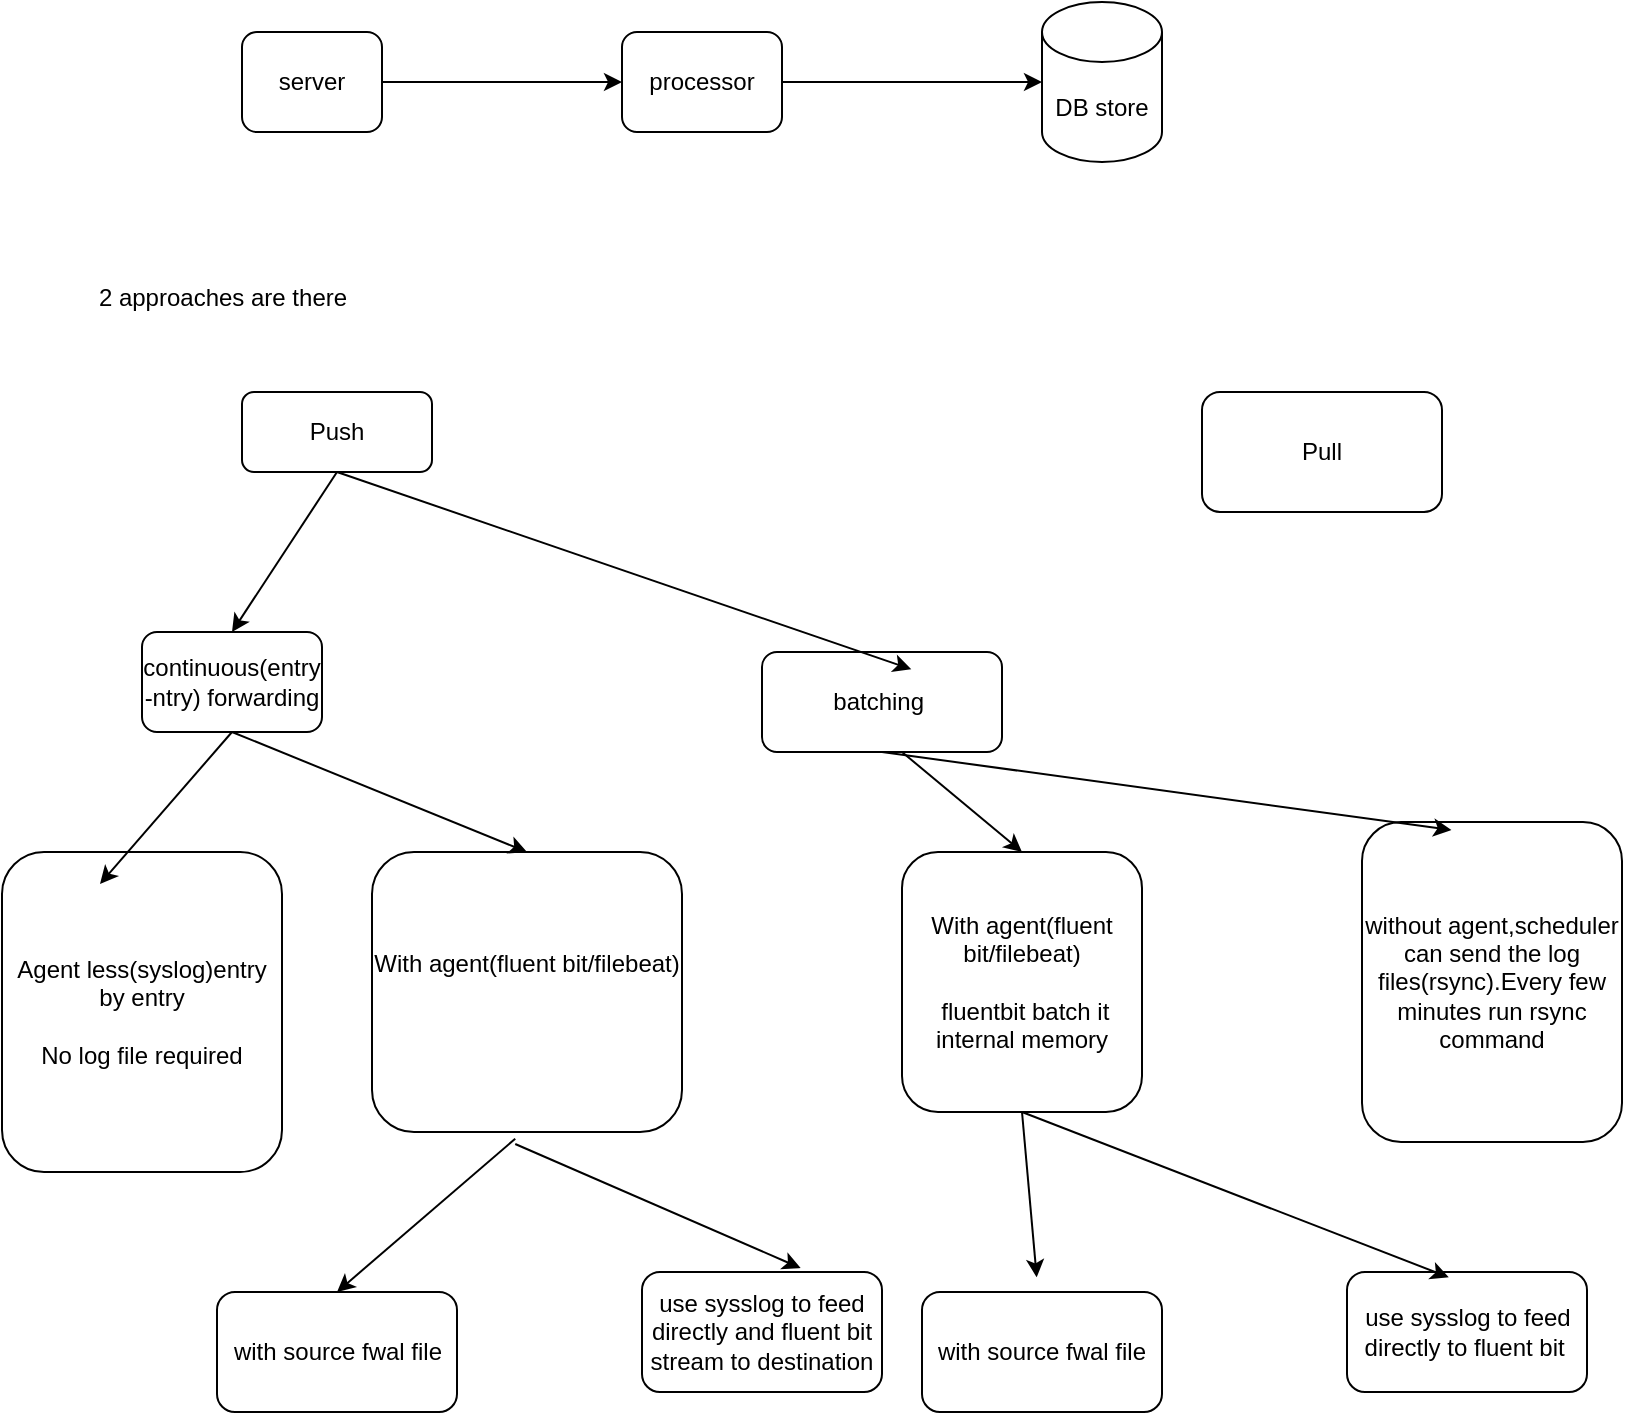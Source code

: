 <mxfile version="26.0.5">
  <diagram name="Page-1" id="b7o0Ur9a8SSX0Grqy8F7">
    <mxGraphModel dx="794" dy="412" grid="1" gridSize="10" guides="1" tooltips="1" connect="1" arrows="1" fold="1" page="1" pageScale="1" pageWidth="2300" pageHeight="2300" math="0" shadow="0">
      <root>
        <mxCell id="0" />
        <mxCell id="1" parent="0" />
        <mxCell id="wBfVcKOulfDH1Hx5HX3t-4" style="edgeStyle=orthogonalEdgeStyle;rounded=0;orthogonalLoop=1;jettySize=auto;html=1;entryX=0;entryY=0.5;entryDx=0;entryDy=0;" edge="1" parent="1" source="wBfVcKOulfDH1Hx5HX3t-1" target="wBfVcKOulfDH1Hx5HX3t-2">
          <mxGeometry relative="1" as="geometry" />
        </mxCell>
        <mxCell id="wBfVcKOulfDH1Hx5HX3t-1" value="server" style="rounded=1;whiteSpace=wrap;html=1;" vertex="1" parent="1">
          <mxGeometry x="140" y="60" width="70" height="50" as="geometry" />
        </mxCell>
        <mxCell id="wBfVcKOulfDH1Hx5HX3t-2" value="processor" style="rounded=1;whiteSpace=wrap;html=1;" vertex="1" parent="1">
          <mxGeometry x="330" y="60" width="80" height="50" as="geometry" />
        </mxCell>
        <mxCell id="wBfVcKOulfDH1Hx5HX3t-3" value="DB store" style="shape=cylinder3;whiteSpace=wrap;html=1;boundedLbl=1;backgroundOutline=1;size=15;" vertex="1" parent="1">
          <mxGeometry x="540" y="45" width="60" height="80" as="geometry" />
        </mxCell>
        <mxCell id="wBfVcKOulfDH1Hx5HX3t-5" style="edgeStyle=orthogonalEdgeStyle;rounded=0;orthogonalLoop=1;jettySize=auto;html=1;entryX=0;entryY=0.5;entryDx=0;entryDy=0;entryPerimeter=0;" edge="1" parent="1" source="wBfVcKOulfDH1Hx5HX3t-2" target="wBfVcKOulfDH1Hx5HX3t-3">
          <mxGeometry relative="1" as="geometry" />
        </mxCell>
        <mxCell id="wBfVcKOulfDH1Hx5HX3t-6" value="2 approaches are there" style="text;html=1;align=center;verticalAlign=middle;resizable=0;points=[];autosize=1;strokeColor=none;fillColor=none;" vertex="1" parent="1">
          <mxGeometry x="55" y="178" width="150" height="30" as="geometry" />
        </mxCell>
        <mxCell id="wBfVcKOulfDH1Hx5HX3t-7" value="Push" style="rounded=1;whiteSpace=wrap;html=1;" vertex="1" parent="1">
          <mxGeometry x="140" y="240" width="95" height="40" as="geometry" />
        </mxCell>
        <mxCell id="wBfVcKOulfDH1Hx5HX3t-9" value="continuous(entry -ntry) forwarding" style="rounded=1;whiteSpace=wrap;html=1;" vertex="1" parent="1">
          <mxGeometry x="90" y="360" width="90" height="50" as="geometry" />
        </mxCell>
        <mxCell id="wBfVcKOulfDH1Hx5HX3t-10" value="batching&amp;nbsp;" style="rounded=1;whiteSpace=wrap;html=1;" vertex="1" parent="1">
          <mxGeometry x="400" y="370" width="120" height="50" as="geometry" />
        </mxCell>
        <mxCell id="wBfVcKOulfDH1Hx5HX3t-11" value="Agent less(syslog)entry by entry&lt;div&gt;&lt;br&gt;&lt;/div&gt;&lt;div&gt;No log file required&lt;/div&gt;" style="rounded=1;whiteSpace=wrap;html=1;" vertex="1" parent="1">
          <mxGeometry x="20" y="470" width="140" height="160" as="geometry" />
        </mxCell>
        <mxCell id="wBfVcKOulfDH1Hx5HX3t-12" value="With agent(fluent bit/filebeat)&lt;div&gt;&lt;span style=&quot;background-color: transparent; color: light-dark(rgb(0, 0, 0), rgb(255, 255, 255));&quot;&gt;&lt;br&gt;&lt;/span&gt;&lt;/div&gt;&lt;div&gt;&lt;span style=&quot;background-color: transparent; color: light-dark(rgb(0, 0, 0), rgb(255, 255, 255));&quot;&gt;&amp;nbsp;&lt;/span&gt;&lt;/div&gt;" style="rounded=1;whiteSpace=wrap;html=1;" vertex="1" parent="1">
          <mxGeometry x="205" y="470" width="155" height="140" as="geometry" />
        </mxCell>
        <mxCell id="wBfVcKOulfDH1Hx5HX3t-14" value="" style="endArrow=classic;html=1;rounded=0;exitX=0.5;exitY=1;exitDx=0;exitDy=0;entryX=0.35;entryY=0.1;entryDx=0;entryDy=0;entryPerimeter=0;" edge="1" parent="1" source="wBfVcKOulfDH1Hx5HX3t-9" target="wBfVcKOulfDH1Hx5HX3t-11">
          <mxGeometry width="50" height="50" relative="1" as="geometry">
            <mxPoint x="380" y="380" as="sourcePoint" />
            <mxPoint x="430" y="330" as="targetPoint" />
          </mxGeometry>
        </mxCell>
        <mxCell id="wBfVcKOulfDH1Hx5HX3t-15" value="" style="endArrow=classic;html=1;rounded=0;exitX=0.5;exitY=1;exitDx=0;exitDy=0;entryX=0.5;entryY=0;entryDx=0;entryDy=0;" edge="1" parent="1" source="wBfVcKOulfDH1Hx5HX3t-9" target="wBfVcKOulfDH1Hx5HX3t-12">
          <mxGeometry width="50" height="50" relative="1" as="geometry">
            <mxPoint x="380" y="380" as="sourcePoint" />
            <mxPoint x="430" y="330" as="targetPoint" />
          </mxGeometry>
        </mxCell>
        <mxCell id="wBfVcKOulfDH1Hx5HX3t-16" value="" style="endArrow=classic;html=1;rounded=0;exitX=0.5;exitY=1;exitDx=0;exitDy=0;entryX=0.5;entryY=0;entryDx=0;entryDy=0;" edge="1" parent="1" source="wBfVcKOulfDH1Hx5HX3t-7" target="wBfVcKOulfDH1Hx5HX3t-9">
          <mxGeometry width="50" height="50" relative="1" as="geometry">
            <mxPoint x="400" y="370" as="sourcePoint" />
            <mxPoint x="450" y="320" as="targetPoint" />
          </mxGeometry>
        </mxCell>
        <mxCell id="wBfVcKOulfDH1Hx5HX3t-17" value="" style="endArrow=classic;html=1;rounded=0;exitX=0.5;exitY=1;exitDx=0;exitDy=0;entryX=0.622;entryY=0.173;entryDx=0;entryDy=0;entryPerimeter=0;" edge="1" parent="1" source="wBfVcKOulfDH1Hx5HX3t-7" target="wBfVcKOulfDH1Hx5HX3t-10">
          <mxGeometry width="50" height="50" relative="1" as="geometry">
            <mxPoint x="400" y="370" as="sourcePoint" />
            <mxPoint x="450" y="320" as="targetPoint" />
          </mxGeometry>
        </mxCell>
        <mxCell id="wBfVcKOulfDH1Hx5HX3t-20" value="With agent(fluent bit/filebeat)&lt;div&gt;&lt;span style=&quot;background-color: transparent; color: light-dark(rgb(0, 0, 0), rgb(255, 255, 255));&quot;&gt;&lt;br&gt;&lt;/span&gt;&lt;/div&gt;&lt;div&gt;&lt;span style=&quot;background-color: transparent; color: light-dark(rgb(0, 0, 0), rgb(255, 255, 255));&quot;&gt;&amp;nbsp;fluentbit batch it internal memory&lt;/span&gt;&lt;/div&gt;" style="rounded=1;whiteSpace=wrap;html=1;" vertex="1" parent="1">
          <mxGeometry x="470" y="470" width="120" height="130" as="geometry" />
        </mxCell>
        <mxCell id="wBfVcKOulfDH1Hx5HX3t-25" value="Pull" style="rounded=1;whiteSpace=wrap;html=1;" vertex="1" parent="1">
          <mxGeometry x="620" y="240" width="120" height="60" as="geometry" />
        </mxCell>
        <mxCell id="wBfVcKOulfDH1Hx5HX3t-26" value="without agent,scheduler can send the log files(rsync).Every few minutes run rsync command" style="rounded=1;whiteSpace=wrap;html=1;" vertex="1" parent="1">
          <mxGeometry x="700" y="455" width="130" height="160" as="geometry" />
        </mxCell>
        <mxCell id="wBfVcKOulfDH1Hx5HX3t-27" value="" style="endArrow=classic;html=1;rounded=0;exitX=0.5;exitY=1;exitDx=0;exitDy=0;entryX=0.344;entryY=0.025;entryDx=0;entryDy=0;entryPerimeter=0;" edge="1" parent="1" source="wBfVcKOulfDH1Hx5HX3t-10" target="wBfVcKOulfDH1Hx5HX3t-26">
          <mxGeometry width="50" height="50" relative="1" as="geometry">
            <mxPoint x="380" y="460" as="sourcePoint" />
            <mxPoint x="430" y="410" as="targetPoint" />
          </mxGeometry>
        </mxCell>
        <mxCell id="wBfVcKOulfDH1Hx5HX3t-28" value="with source fwal file" style="rounded=1;whiteSpace=wrap;html=1;" vertex="1" parent="1">
          <mxGeometry x="127.5" y="690" width="120" height="60" as="geometry" />
        </mxCell>
        <mxCell id="wBfVcKOulfDH1Hx5HX3t-29" value="use sysslog to feed directly and fluent bit stream to destination" style="rounded=1;whiteSpace=wrap;html=1;" vertex="1" parent="1">
          <mxGeometry x="340" y="680" width="120" height="60" as="geometry" />
        </mxCell>
        <mxCell id="wBfVcKOulfDH1Hx5HX3t-30" value="" style="endArrow=classic;html=1;rounded=0;exitX=0.462;exitY=1.024;exitDx=0;exitDy=0;exitPerimeter=0;entryX=0.5;entryY=0;entryDx=0;entryDy=0;" edge="1" parent="1" source="wBfVcKOulfDH1Hx5HX3t-12" target="wBfVcKOulfDH1Hx5HX3t-28">
          <mxGeometry width="50" height="50" relative="1" as="geometry">
            <mxPoint x="440" y="590" as="sourcePoint" />
            <mxPoint x="490" y="540" as="targetPoint" />
          </mxGeometry>
        </mxCell>
        <mxCell id="wBfVcKOulfDH1Hx5HX3t-31" value="" style="endArrow=classic;html=1;rounded=0;exitX=0.462;exitY=1.043;exitDx=0;exitDy=0;exitPerimeter=0;entryX=0.661;entryY=-0.033;entryDx=0;entryDy=0;entryPerimeter=0;" edge="1" parent="1" source="wBfVcKOulfDH1Hx5HX3t-12" target="wBfVcKOulfDH1Hx5HX3t-29">
          <mxGeometry width="50" height="50" relative="1" as="geometry">
            <mxPoint x="440" y="590" as="sourcePoint" />
            <mxPoint x="490" y="540" as="targetPoint" />
          </mxGeometry>
        </mxCell>
        <mxCell id="wBfVcKOulfDH1Hx5HX3t-32" value="with source fwal file" style="rounded=1;whiteSpace=wrap;html=1;" vertex="1" parent="1">
          <mxGeometry x="480" y="690" width="120" height="60" as="geometry" />
        </mxCell>
        <mxCell id="wBfVcKOulfDH1Hx5HX3t-33" value="use sysslog to feed directly to fluent bit&amp;nbsp;" style="rounded=1;whiteSpace=wrap;html=1;" vertex="1" parent="1">
          <mxGeometry x="692.5" y="680" width="120" height="60" as="geometry" />
        </mxCell>
        <mxCell id="wBfVcKOulfDH1Hx5HX3t-34" value="" style="endArrow=classic;html=1;rounded=0;exitX=0.5;exitY=1;exitDx=0;exitDy=0;entryX=0.478;entryY=-0.122;entryDx=0;entryDy=0;entryPerimeter=0;" edge="1" parent="1" source="wBfVcKOulfDH1Hx5HX3t-20" target="wBfVcKOulfDH1Hx5HX3t-32">
          <mxGeometry width="50" height="50" relative="1" as="geometry">
            <mxPoint x="440" y="580" as="sourcePoint" />
            <mxPoint x="490" y="530" as="targetPoint" />
          </mxGeometry>
        </mxCell>
        <mxCell id="wBfVcKOulfDH1Hx5HX3t-35" value="" style="endArrow=classic;html=1;rounded=0;exitX=0.5;exitY=1;exitDx=0;exitDy=0;entryX=0.424;entryY=0.044;entryDx=0;entryDy=0;entryPerimeter=0;" edge="1" parent="1" source="wBfVcKOulfDH1Hx5HX3t-20" target="wBfVcKOulfDH1Hx5HX3t-33">
          <mxGeometry width="50" height="50" relative="1" as="geometry">
            <mxPoint x="440" y="580" as="sourcePoint" />
            <mxPoint x="490" y="530" as="targetPoint" />
          </mxGeometry>
        </mxCell>
        <mxCell id="wBfVcKOulfDH1Hx5HX3t-36" value="" style="endArrow=classic;html=1;rounded=0;entryX=0.5;entryY=0;entryDx=0;entryDy=0;" edge="1" parent="1" target="wBfVcKOulfDH1Hx5HX3t-20">
          <mxGeometry width="50" height="50" relative="1" as="geometry">
            <mxPoint x="470" y="420" as="sourcePoint" />
            <mxPoint x="490" y="530" as="targetPoint" />
          </mxGeometry>
        </mxCell>
      </root>
    </mxGraphModel>
  </diagram>
</mxfile>
